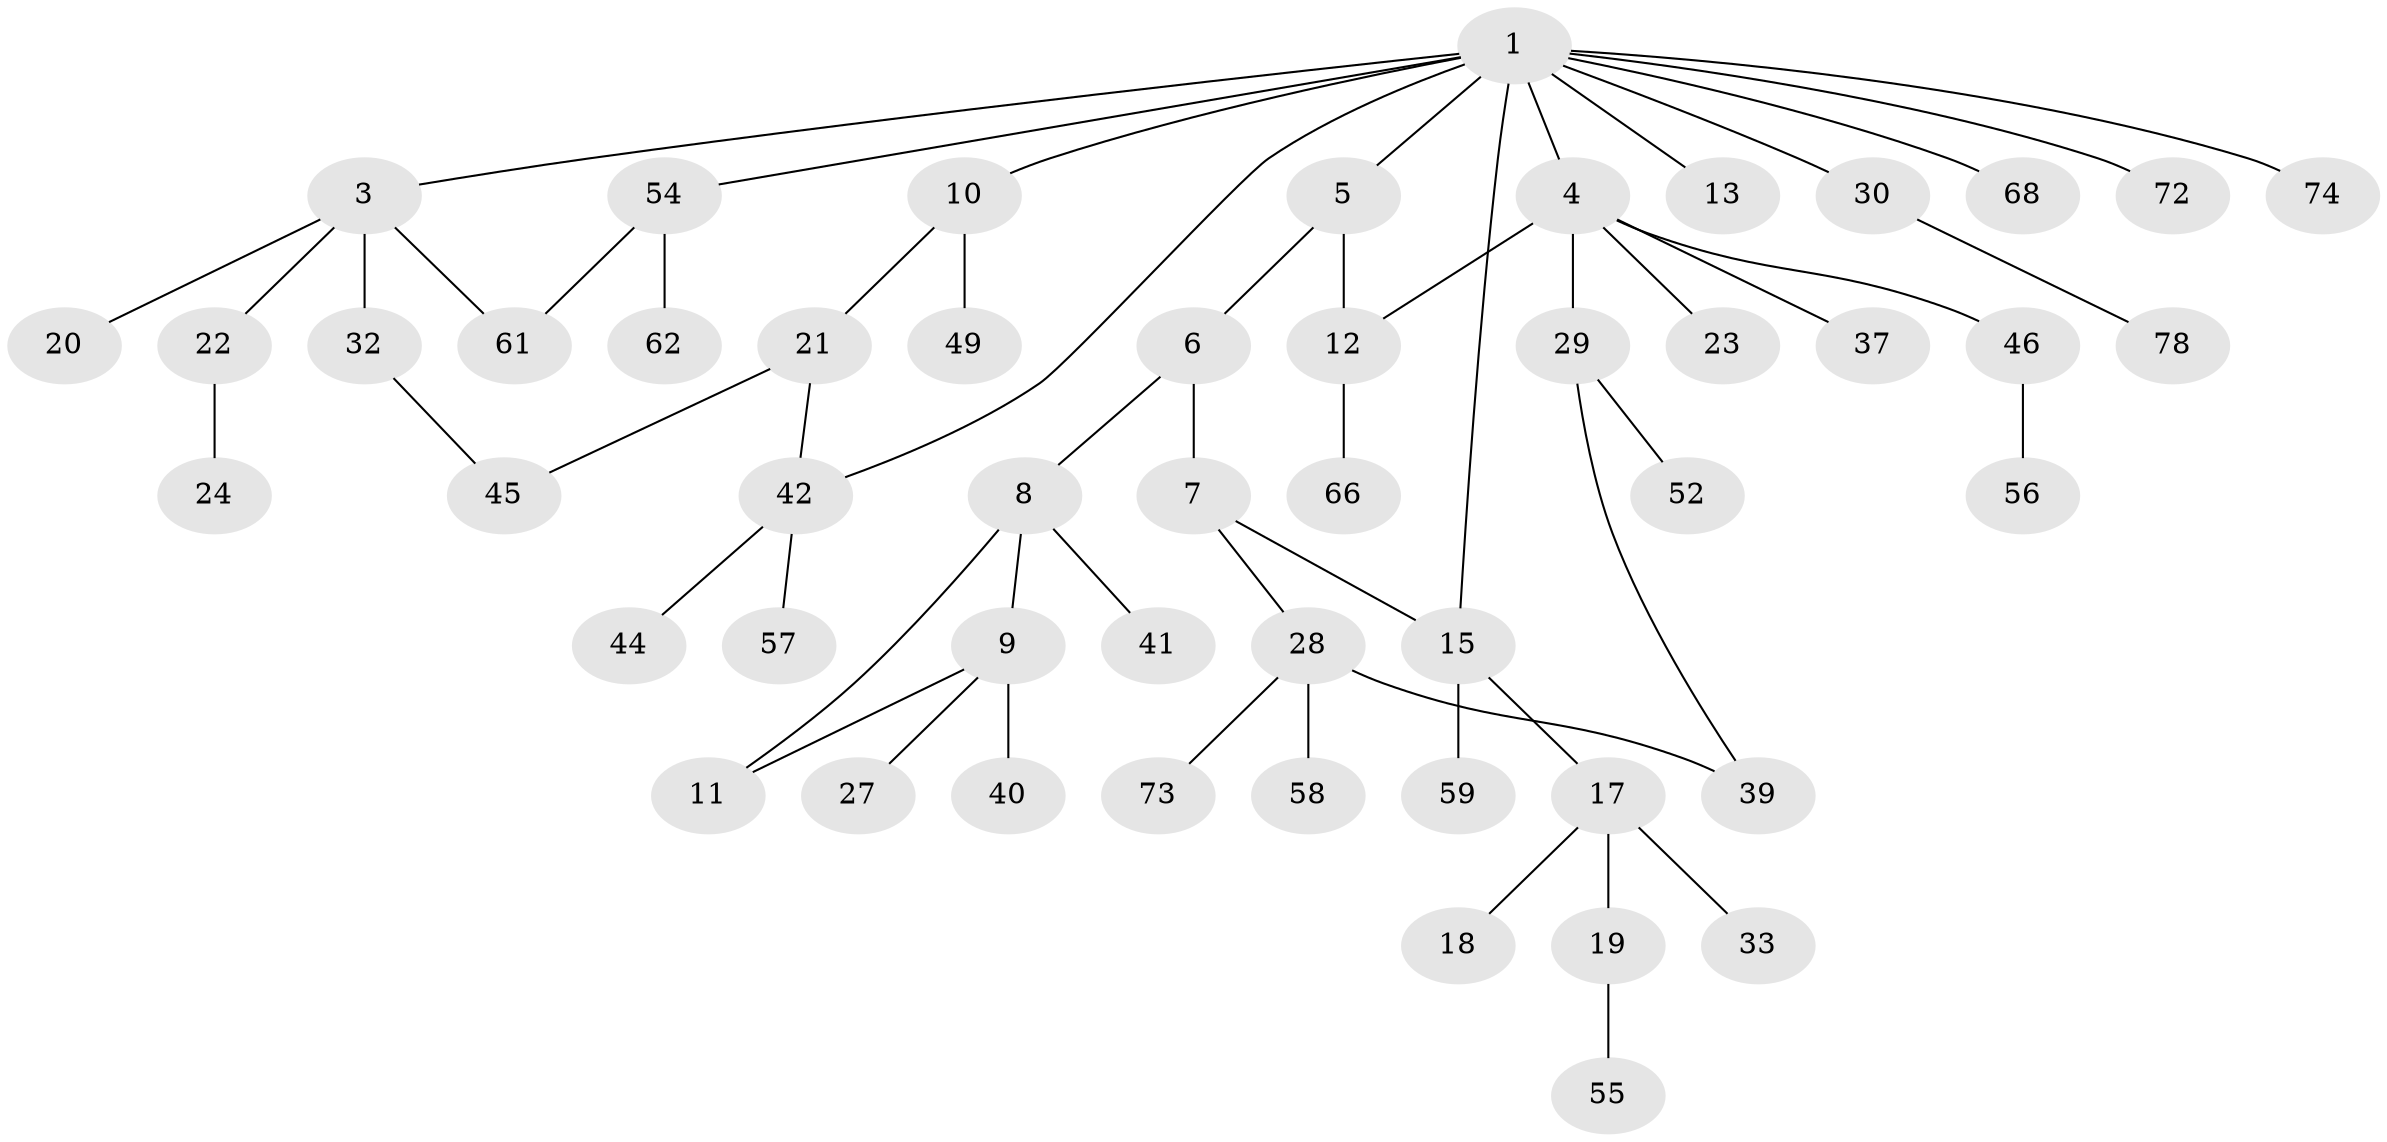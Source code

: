 // original degree distribution, {6: 0.012658227848101266, 8: 0.012658227848101266, 4: 0.11392405063291139, 5: 0.05063291139240506, 3: 0.12658227848101267, 2: 0.22784810126582278, 1: 0.45569620253164556}
// Generated by graph-tools (version 1.1) at 2025/10/02/27/25 16:10:52]
// undirected, 51 vertices, 57 edges
graph export_dot {
graph [start="1"]
  node [color=gray90,style=filled];
  1 [super="+2"];
  3 [super="+16"];
  4 [super="+25"];
  5;
  6 [super="+26"];
  7 [super="+48"];
  8 [super="+50"];
  9 [super="+64"];
  10 [super="+65"];
  11 [super="+36"];
  12 [super="+14"];
  13 [super="+34"];
  15;
  17 [super="+47"];
  18;
  19;
  20 [super="+63"];
  21 [super="+77"];
  22 [super="+51"];
  23 [super="+69"];
  24;
  27 [super="+38"];
  28 [super="+35"];
  29 [super="+31"];
  30;
  32 [super="+53"];
  33;
  37;
  39 [super="+75"];
  40 [super="+43"];
  41;
  42 [super="+71"];
  44 [super="+60"];
  45;
  46 [super="+70"];
  49;
  52;
  54 [super="+76"];
  55 [super="+79"];
  56 [super="+67"];
  57;
  58;
  59;
  61;
  62;
  66;
  68;
  72;
  73;
  74;
  78;
  1 -- 13;
  1 -- 15;
  1 -- 42;
  1 -- 72;
  1 -- 74;
  1 -- 3;
  1 -- 4;
  1 -- 5;
  1 -- 68;
  1 -- 10;
  1 -- 54;
  1 -- 30;
  3 -- 20;
  3 -- 32;
  3 -- 61;
  3 -- 22;
  4 -- 12;
  4 -- 23 [weight=2];
  4 -- 37;
  4 -- 29;
  4 -- 46;
  5 -- 6;
  5 -- 12;
  6 -- 7;
  6 -- 8;
  7 -- 28;
  7 -- 15;
  8 -- 9;
  8 -- 11;
  8 -- 41;
  9 -- 27;
  9 -- 40;
  9 -- 11;
  10 -- 21;
  10 -- 49;
  12 -- 66;
  15 -- 17;
  15 -- 59;
  17 -- 18;
  17 -- 19;
  17 -- 33;
  19 -- 55;
  21 -- 45;
  21 -- 42;
  22 -- 24;
  28 -- 73;
  28 -- 58;
  28 -- 39;
  29 -- 39;
  29 -- 52;
  30 -- 78;
  32 -- 45;
  42 -- 44;
  42 -- 57;
  46 -- 56;
  54 -- 62;
  54 -- 61;
}
